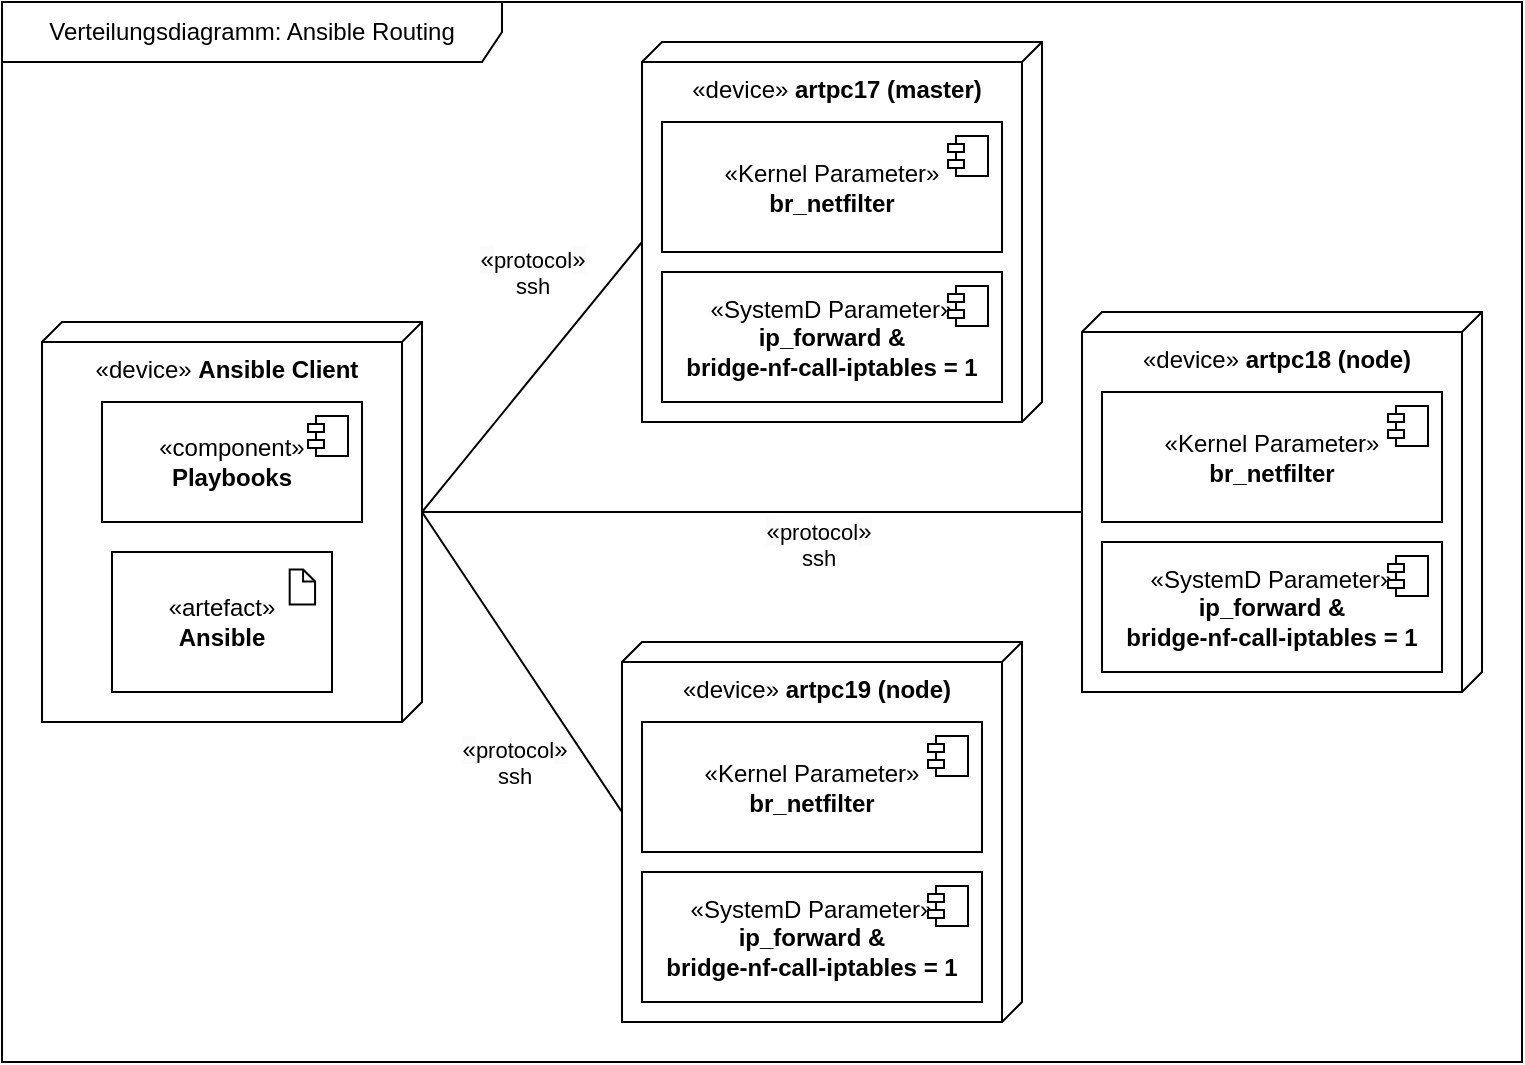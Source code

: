 <mxfile version="24.5.2" type="github">
  <diagram name="Seite-1" id="ety6VozThco01V0hG4by">
    <mxGraphModel dx="1663" dy="682" grid="1" gridSize="10" guides="1" tooltips="1" connect="1" arrows="1" fold="1" page="1" pageScale="1" pageWidth="827" pageHeight="1169" math="0" shadow="0">
      <root>
        <mxCell id="0" />
        <mxCell id="1" parent="0" />
        <mxCell id="1A0GOMXBw5Doz6MIAnEs-1" style="rounded=0;orthogonalLoop=1;jettySize=auto;html=1;exitX=0;exitY=0;exitDx=95;exitDy=0;exitPerimeter=0;entryX=0;entryY=0;entryDx=100;entryDy=190;entryPerimeter=0;endArrow=none;endFill=0;" parent="1" source="1A0GOMXBw5Doz6MIAnEs-33" target="1A0GOMXBw5Doz6MIAnEs-46" edge="1">
          <mxGeometry relative="1" as="geometry">
            <mxPoint x="250" y="295" as="sourcePoint" />
            <mxPoint x="350" y="545" as="targetPoint" />
          </mxGeometry>
        </mxCell>
        <mxCell id="1A0GOMXBw5Doz6MIAnEs-2" value="&lt;span style=&quot;font-size: 12px; text-wrap: wrap; background-color: rgb(251, 251, 251);&quot;&gt;«&lt;/span&gt;protocol&lt;span style=&quot;font-size: 12px; text-wrap: wrap; background-color: rgb(251, 251, 251);&quot;&gt;»&lt;/span&gt;&lt;br&gt;ssh" style="edgeLabel;html=1;align=center;verticalAlign=middle;resizable=0;points=[];" parent="1A0GOMXBw5Doz6MIAnEs-1" vertex="1" connectable="0">
          <mxGeometry x="0.06" y="4" relative="1" as="geometry">
            <mxPoint x="-16" y="40" as="offset" />
          </mxGeometry>
        </mxCell>
        <mxCell id="1A0GOMXBw5Doz6MIAnEs-3" value="&lt;span style=&quot;font-size: 12px; text-wrap: wrap; background-color: rgb(251, 251, 251);&quot;&gt;«&lt;/span&gt;protocol&lt;span style=&quot;font-size: 12px; text-wrap: wrap; background-color: rgb(251, 251, 251);&quot;&gt;»&lt;/span&gt;&lt;br&gt;ssh" style="rounded=0;orthogonalLoop=1;jettySize=auto;html=1;exitX=0;exitY=0;exitDx=95;exitDy=0;exitPerimeter=0;entryX=0;entryY=0;entryDx=100;entryDy=190;entryPerimeter=0;endArrow=none;endFill=0;" parent="1" source="1A0GOMXBw5Doz6MIAnEs-33" target="1A0GOMXBw5Doz6MIAnEs-41" edge="1">
          <mxGeometry x="0.166" y="-16" relative="1" as="geometry">
            <mxPoint x="250" y="295" as="sourcePoint" />
            <mxPoint x="560" y="345" as="targetPoint" />
            <mxPoint as="offset" />
          </mxGeometry>
        </mxCell>
        <mxCell id="1A0GOMXBw5Doz6MIAnEs-4" style="rounded=0;orthogonalLoop=1;jettySize=auto;html=1;exitX=0;exitY=0;exitDx=95;exitDy=0;exitPerimeter=0;entryX=0;entryY=0;entryDx=100;entryDy=200;entryPerimeter=0;endArrow=none;endFill=0;" parent="1" source="1A0GOMXBw5Doz6MIAnEs-33" target="1A0GOMXBw5Doz6MIAnEs-51" edge="1">
          <mxGeometry relative="1" as="geometry">
            <mxPoint x="250" y="295" as="sourcePoint" />
            <mxPoint x="450" y="200" as="targetPoint" />
          </mxGeometry>
        </mxCell>
        <mxCell id="1A0GOMXBw5Doz6MIAnEs-5" value="&lt;span style=&quot;font-size: 12px; text-wrap: wrap; background-color: rgb(251, 251, 251);&quot;&gt;«&lt;/span&gt;protocol&lt;span style=&quot;font-size: 12px; text-wrap: wrap; background-color: rgb(251, 251, 251);&quot;&gt;»&lt;/span&gt;&lt;br&gt;ssh" style="edgeLabel;html=1;align=center;verticalAlign=middle;resizable=0;points=[];" parent="1A0GOMXBw5Doz6MIAnEs-4" vertex="1" connectable="0">
          <mxGeometry x="0.134" relative="1" as="geometry">
            <mxPoint x="-7" y="-44" as="offset" />
          </mxGeometry>
        </mxCell>
        <mxCell id="1A0GOMXBw5Doz6MIAnEs-33" value="«device»&amp;nbsp;&lt;b&gt;Ansible Client&lt;/b&gt;" style="verticalAlign=top;align=center;shape=cube;size=10;direction=south;html=1;boundedLbl=1;spacingLeft=5;whiteSpace=wrap;" parent="1" vertex="1">
          <mxGeometry x="60" y="250" width="190" height="200" as="geometry" />
        </mxCell>
        <mxCell id="1A0GOMXBw5Doz6MIAnEs-34" value="«component»&lt;br&gt;&lt;b&gt;Playbooks&lt;/b&gt;" style="html=1;dropTarget=0;whiteSpace=wrap;" parent="1" vertex="1">
          <mxGeometry x="90" y="290" width="130" height="60" as="geometry" />
        </mxCell>
        <mxCell id="1A0GOMXBw5Doz6MIAnEs-35" value="" style="shape=module;jettyWidth=8;jettyHeight=4;" parent="1A0GOMXBw5Doz6MIAnEs-34" vertex="1">
          <mxGeometry x="1" width="20" height="20" relative="1" as="geometry">
            <mxPoint x="-27" y="7" as="offset" />
          </mxGeometry>
        </mxCell>
        <mxCell id="1A0GOMXBw5Doz6MIAnEs-36" value="" style="group" parent="1" vertex="1" connectable="0">
          <mxGeometry x="95" y="365" width="110" height="70" as="geometry" />
        </mxCell>
        <mxCell id="1A0GOMXBw5Doz6MIAnEs-37" value="«artefact»&lt;br&gt;&lt;b&gt;Ansible&lt;/b&gt;" style="html=1;dropTarget=0;whiteSpace=wrap;" parent="1A0GOMXBw5Doz6MIAnEs-36" vertex="1">
          <mxGeometry width="110" height="70" as="geometry" />
        </mxCell>
        <mxCell id="1A0GOMXBw5Doz6MIAnEs-38" value="" style="shape=note2;boundedLbl=1;whiteSpace=wrap;html=1;size=6;verticalAlign=top;align=left;spacingLeft=5;" parent="1A0GOMXBw5Doz6MIAnEs-36" vertex="1">
          <mxGeometry x="88.846" y="8.75" width="12.692" height="17.5" as="geometry" />
        </mxCell>
        <mxCell id="1A0GOMXBw5Doz6MIAnEs-39" value="Verteilungsdiagramm: Ansible Routing" style="shape=umlFrame;whiteSpace=wrap;html=1;pointerEvents=0;width=250;height=30;" parent="1" vertex="1">
          <mxGeometry x="40" y="90" width="760" height="530" as="geometry" />
        </mxCell>
        <mxCell id="1A0GOMXBw5Doz6MIAnEs-41" value="«device»&amp;nbsp;&lt;b&gt;artpc18 (node)&lt;/b&gt;" style="verticalAlign=top;align=center;shape=cube;size=10;direction=south;html=1;boundedLbl=1;spacingLeft=5;whiteSpace=wrap;" parent="1" vertex="1">
          <mxGeometry x="580" y="245" width="200" height="190" as="geometry" />
        </mxCell>
        <mxCell id="1A0GOMXBw5Doz6MIAnEs-42" value="«SystemD Parameter»&lt;br&gt;&lt;b&gt;ip_forward &amp;amp;&lt;br&gt;&lt;/b&gt;&lt;div&gt;&lt;b&gt;bridge-nf-call-iptables = 1&lt;/b&gt;&lt;/div&gt;" style="html=1;dropTarget=0;whiteSpace=wrap;" parent="1" vertex="1">
          <mxGeometry x="590" y="360" width="170" height="65" as="geometry" />
        </mxCell>
        <mxCell id="1A0GOMXBw5Doz6MIAnEs-43" value="" style="shape=module;jettyWidth=8;jettyHeight=4;" parent="1A0GOMXBw5Doz6MIAnEs-42" vertex="1">
          <mxGeometry x="1" width="20" height="20" relative="1" as="geometry">
            <mxPoint x="-27" y="7" as="offset" />
          </mxGeometry>
        </mxCell>
        <mxCell id="1A0GOMXBw5Doz6MIAnEs-44" value="«Kernel Parameter»&lt;br&gt;&lt;b&gt;br_netfilter&lt;/b&gt;" style="html=1;dropTarget=0;whiteSpace=wrap;" parent="1" vertex="1">
          <mxGeometry x="590" y="285" width="170" height="65" as="geometry" />
        </mxCell>
        <mxCell id="1A0GOMXBw5Doz6MIAnEs-45" value="" style="shape=module;jettyWidth=8;jettyHeight=4;" parent="1A0GOMXBw5Doz6MIAnEs-44" vertex="1">
          <mxGeometry x="1" width="20" height="20" relative="1" as="geometry">
            <mxPoint x="-27" y="7" as="offset" />
          </mxGeometry>
        </mxCell>
        <mxCell id="1A0GOMXBw5Doz6MIAnEs-46" value="«device»&amp;nbsp;&lt;b&gt;artpc19 (node)&lt;/b&gt;" style="verticalAlign=top;align=center;shape=cube;size=10;direction=south;html=1;boundedLbl=1;spacingLeft=5;whiteSpace=wrap;" parent="1" vertex="1">
          <mxGeometry x="350" y="410" width="200" height="190" as="geometry" />
        </mxCell>
        <mxCell id="1A0GOMXBw5Doz6MIAnEs-47" value="«SystemD Parameter»&lt;br&gt;&lt;b&gt;ip_forward &amp;amp;&lt;br&gt;&lt;/b&gt;&lt;div&gt;&lt;b&gt;bridge-nf-call-iptables = 1&lt;/b&gt;&lt;/div&gt;" style="html=1;dropTarget=0;whiteSpace=wrap;" parent="1" vertex="1">
          <mxGeometry x="360" y="525" width="170" height="65" as="geometry" />
        </mxCell>
        <mxCell id="1A0GOMXBw5Doz6MIAnEs-48" value="" style="shape=module;jettyWidth=8;jettyHeight=4;" parent="1A0GOMXBw5Doz6MIAnEs-47" vertex="1">
          <mxGeometry x="1" width="20" height="20" relative="1" as="geometry">
            <mxPoint x="-27" y="7" as="offset" />
          </mxGeometry>
        </mxCell>
        <mxCell id="1A0GOMXBw5Doz6MIAnEs-49" value="«Kernel Parameter»&lt;br&gt;&lt;b&gt;br_netfilter&lt;/b&gt;" style="html=1;dropTarget=0;whiteSpace=wrap;" parent="1" vertex="1">
          <mxGeometry x="360" y="450" width="170" height="65" as="geometry" />
        </mxCell>
        <mxCell id="1A0GOMXBw5Doz6MIAnEs-50" value="" style="shape=module;jettyWidth=8;jettyHeight=4;" parent="1A0GOMXBw5Doz6MIAnEs-49" vertex="1">
          <mxGeometry x="1" width="20" height="20" relative="1" as="geometry">
            <mxPoint x="-27" y="7" as="offset" />
          </mxGeometry>
        </mxCell>
        <mxCell id="1A0GOMXBw5Doz6MIAnEs-51" value="«device»&amp;nbsp;&lt;b&gt;artpc17 (master)&lt;/b&gt;" style="verticalAlign=top;align=center;shape=cube;size=10;direction=south;html=1;boundedLbl=1;spacingLeft=5;whiteSpace=wrap;" parent="1" vertex="1">
          <mxGeometry x="360" y="110" width="200" height="190" as="geometry" />
        </mxCell>
        <mxCell id="1A0GOMXBw5Doz6MIAnEs-52" value="«SystemD Parameter»&lt;br&gt;&lt;b&gt;ip_forward &amp;amp;&lt;br&gt;&lt;/b&gt;&lt;div&gt;&lt;b&gt;bridge-nf-call-iptables = 1&lt;/b&gt;&lt;/div&gt;" style="html=1;dropTarget=0;whiteSpace=wrap;" parent="1" vertex="1">
          <mxGeometry x="370" y="225" width="170" height="65" as="geometry" />
        </mxCell>
        <mxCell id="1A0GOMXBw5Doz6MIAnEs-53" value="" style="shape=module;jettyWidth=8;jettyHeight=4;" parent="1A0GOMXBw5Doz6MIAnEs-52" vertex="1">
          <mxGeometry x="1" width="20" height="20" relative="1" as="geometry">
            <mxPoint x="-27" y="7" as="offset" />
          </mxGeometry>
        </mxCell>
        <mxCell id="1A0GOMXBw5Doz6MIAnEs-54" value="«Kernel Parameter»&lt;br&gt;&lt;b&gt;br_netfilter&lt;/b&gt;" style="html=1;dropTarget=0;whiteSpace=wrap;" parent="1" vertex="1">
          <mxGeometry x="370" y="150" width="170" height="65" as="geometry" />
        </mxCell>
        <mxCell id="1A0GOMXBw5Doz6MIAnEs-55" value="" style="shape=module;jettyWidth=8;jettyHeight=4;" parent="1A0GOMXBw5Doz6MIAnEs-54" vertex="1">
          <mxGeometry x="1" width="20" height="20" relative="1" as="geometry">
            <mxPoint x="-27" y="7" as="offset" />
          </mxGeometry>
        </mxCell>
      </root>
    </mxGraphModel>
  </diagram>
</mxfile>
